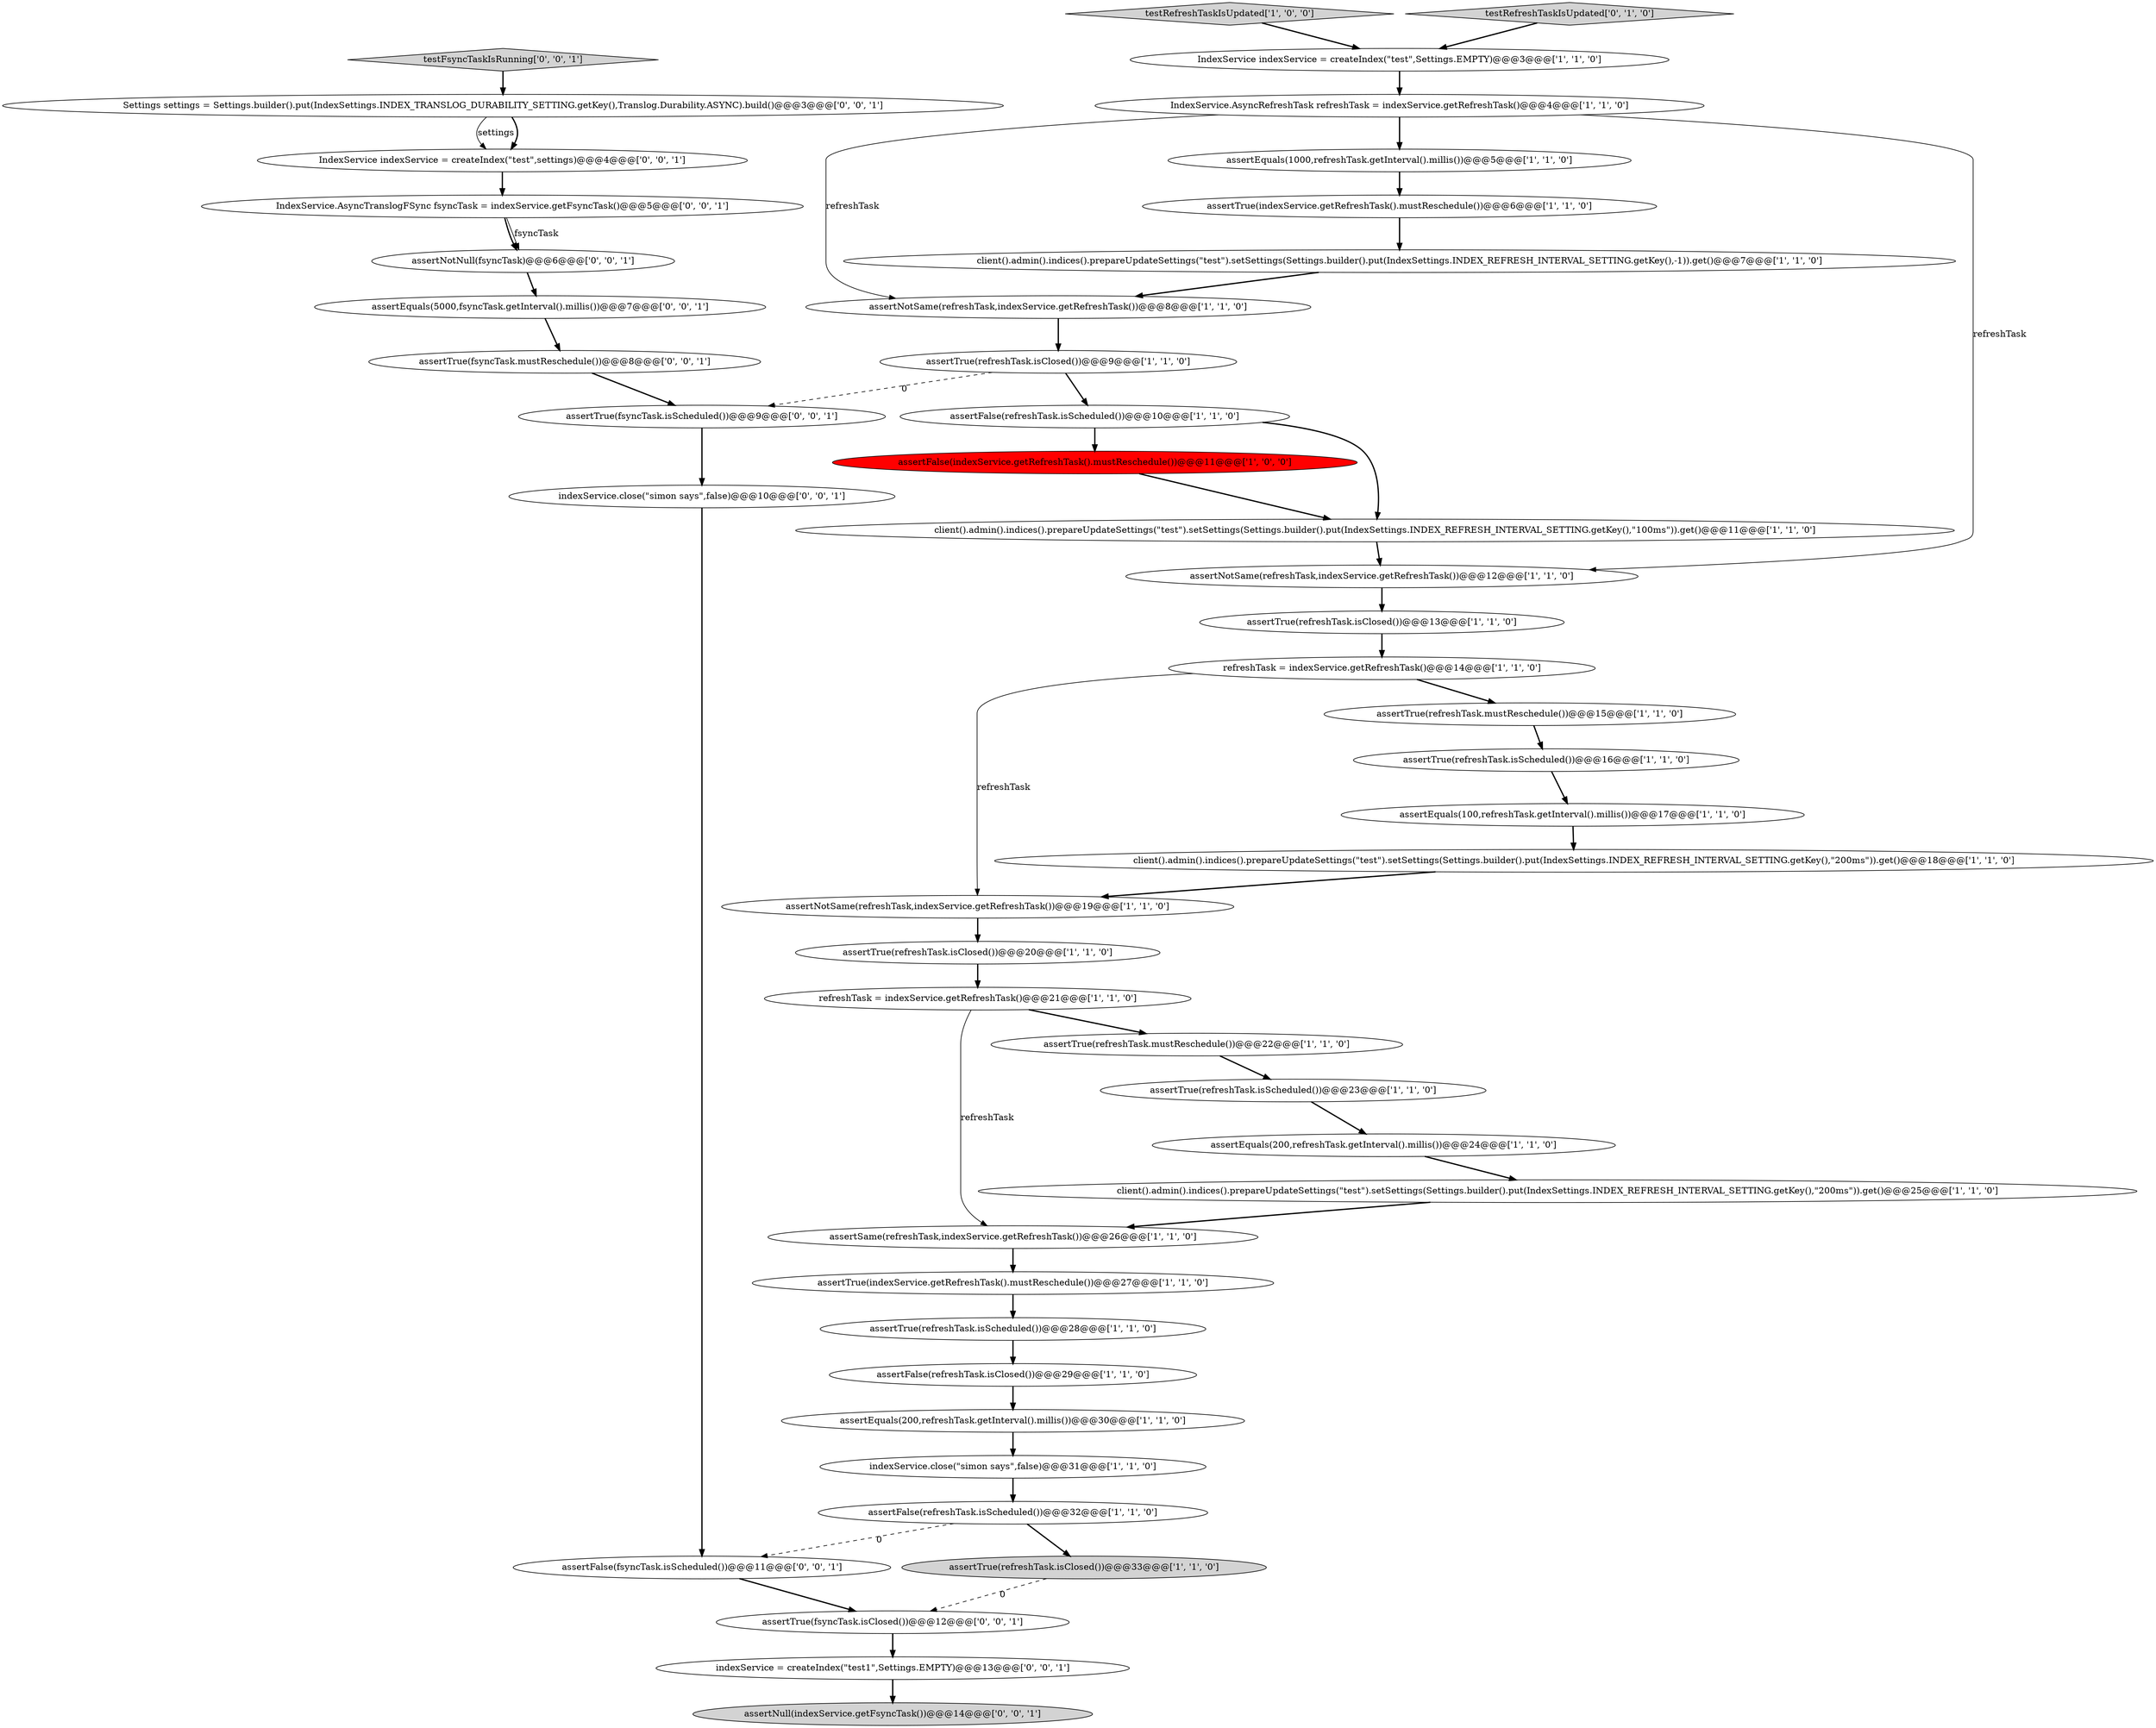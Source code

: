 digraph {
19 [style = filled, label = "assertFalse(indexService.getRefreshTask().mustReschedule())@@@11@@@['1', '0', '0']", fillcolor = red, shape = ellipse image = "AAA1AAABBB1BBB"];
14 [style = filled, label = "client().admin().indices().prepareUpdateSettings(\"test\").setSettings(Settings.builder().put(IndexSettings.INDEX_REFRESH_INTERVAL_SETTING.getKey(),\"200ms\")).get()@@@25@@@['1', '1', '0']", fillcolor = white, shape = ellipse image = "AAA0AAABBB1BBB"];
32 [style = filled, label = "client().admin().indices().prepareUpdateSettings(\"test\").setSettings(Settings.builder().put(IndexSettings.INDEX_REFRESH_INTERVAL_SETTING.getKey(),\"100ms\")).get()@@@11@@@['1', '1', '0']", fillcolor = white, shape = ellipse image = "AAA0AAABBB1BBB"];
18 [style = filled, label = "testRefreshTaskIsUpdated['1', '0', '0']", fillcolor = lightgray, shape = diamond image = "AAA0AAABBB1BBB"];
42 [style = filled, label = "Settings settings = Settings.builder().put(IndexSettings.INDEX_TRANSLOG_DURABILITY_SETTING.getKey(),Translog.Durability.ASYNC).build()@@@3@@@['0', '0', '1']", fillcolor = white, shape = ellipse image = "AAA0AAABBB3BBB"];
0 [style = filled, label = "assertTrue(refreshTask.mustReschedule())@@@22@@@['1', '1', '0']", fillcolor = white, shape = ellipse image = "AAA0AAABBB1BBB"];
15 [style = filled, label = "assertEquals(200,refreshTask.getInterval().millis())@@@30@@@['1', '1', '0']", fillcolor = white, shape = ellipse image = "AAA0AAABBB1BBB"];
16 [style = filled, label = "assertTrue(refreshTask.isScheduled())@@@16@@@['1', '1', '0']", fillcolor = white, shape = ellipse image = "AAA0AAABBB1BBB"];
35 [style = filled, label = "indexService = createIndex(\"test1\",Settings.EMPTY)@@@13@@@['0', '0', '1']", fillcolor = white, shape = ellipse image = "AAA0AAABBB3BBB"];
12 [style = filled, label = "assertEquals(100,refreshTask.getInterval().millis())@@@17@@@['1', '1', '0']", fillcolor = white, shape = ellipse image = "AAA0AAABBB1BBB"];
2 [style = filled, label = "assertTrue(indexService.getRefreshTask().mustReschedule())@@@27@@@['1', '1', '0']", fillcolor = white, shape = ellipse image = "AAA0AAABBB1BBB"];
22 [style = filled, label = "assertTrue(refreshTask.isScheduled())@@@23@@@['1', '1', '0']", fillcolor = white, shape = ellipse image = "AAA0AAABBB1BBB"];
41 [style = filled, label = "assertEquals(5000,fsyncTask.getInterval().millis())@@@7@@@['0', '0', '1']", fillcolor = white, shape = ellipse image = "AAA0AAABBB3BBB"];
10 [style = filled, label = "IndexService.AsyncRefreshTask refreshTask = indexService.getRefreshTask()@@@4@@@['1', '1', '0']", fillcolor = white, shape = ellipse image = "AAA0AAABBB1BBB"];
17 [style = filled, label = "client().admin().indices().prepareUpdateSettings(\"test\").setSettings(Settings.builder().put(IndexSettings.INDEX_REFRESH_INTERVAL_SETTING.getKey(),\"200ms\")).get()@@@18@@@['1', '1', '0']", fillcolor = white, shape = ellipse image = "AAA0AAABBB1BBB"];
4 [style = filled, label = "assertTrue(refreshTask.isClosed())@@@13@@@['1', '1', '0']", fillcolor = white, shape = ellipse image = "AAA0AAABBB1BBB"];
40 [style = filled, label = "assertTrue(fsyncTask.isScheduled())@@@9@@@['0', '0', '1']", fillcolor = white, shape = ellipse image = "AAA0AAABBB3BBB"];
7 [style = filled, label = "assertTrue(refreshTask.isScheduled())@@@28@@@['1', '1', '0']", fillcolor = white, shape = ellipse image = "AAA0AAABBB1BBB"];
27 [style = filled, label = "refreshTask = indexService.getRefreshTask()@@@21@@@['1', '1', '0']", fillcolor = white, shape = ellipse image = "AAA0AAABBB1BBB"];
45 [style = filled, label = "assertNull(indexService.getFsyncTask())@@@14@@@['0', '0', '1']", fillcolor = lightgray, shape = ellipse image = "AAA0AAABBB3BBB"];
37 [style = filled, label = "indexService.close(\"simon says\",false)@@@10@@@['0', '0', '1']", fillcolor = white, shape = ellipse image = "AAA0AAABBB3BBB"];
23 [style = filled, label = "assertEquals(200,refreshTask.getInterval().millis())@@@24@@@['1', '1', '0']", fillcolor = white, shape = ellipse image = "AAA0AAABBB1BBB"];
24 [style = filled, label = "assertFalse(refreshTask.isScheduled())@@@32@@@['1', '1', '0']", fillcolor = white, shape = ellipse image = "AAA0AAABBB1BBB"];
3 [style = filled, label = "refreshTask = indexService.getRefreshTask()@@@14@@@['1', '1', '0']", fillcolor = white, shape = ellipse image = "AAA0AAABBB1BBB"];
44 [style = filled, label = "assertTrue(fsyncTask.mustReschedule())@@@8@@@['0', '0', '1']", fillcolor = white, shape = ellipse image = "AAA0AAABBB3BBB"];
39 [style = filled, label = "IndexService.AsyncTranslogFSync fsyncTask = indexService.getFsyncTask()@@@5@@@['0', '0', '1']", fillcolor = white, shape = ellipse image = "AAA0AAABBB3BBB"];
11 [style = filled, label = "assertEquals(1000,refreshTask.getInterval().millis())@@@5@@@['1', '1', '0']", fillcolor = white, shape = ellipse image = "AAA0AAABBB1BBB"];
29 [style = filled, label = "indexService.close(\"simon says\",false)@@@31@@@['1', '1', '0']", fillcolor = white, shape = ellipse image = "AAA0AAABBB1BBB"];
46 [style = filled, label = "IndexService indexService = createIndex(\"test\",settings)@@@4@@@['0', '0', '1']", fillcolor = white, shape = ellipse image = "AAA0AAABBB3BBB"];
26 [style = filled, label = "assertSame(refreshTask,indexService.getRefreshTask())@@@26@@@['1', '1', '0']", fillcolor = white, shape = ellipse image = "AAA0AAABBB1BBB"];
43 [style = filled, label = "assertTrue(fsyncTask.isClosed())@@@12@@@['0', '0', '1']", fillcolor = white, shape = ellipse image = "AAA0AAABBB3BBB"];
30 [style = filled, label = "assertNotSame(refreshTask,indexService.getRefreshTask())@@@12@@@['1', '1', '0']", fillcolor = white, shape = ellipse image = "AAA0AAABBB1BBB"];
1 [style = filled, label = "assertTrue(refreshTask.isClosed())@@@33@@@['1', '1', '0']", fillcolor = lightgray, shape = ellipse image = "AAA0AAABBB1BBB"];
25 [style = filled, label = "assertTrue(indexService.getRefreshTask().mustReschedule())@@@6@@@['1', '1', '0']", fillcolor = white, shape = ellipse image = "AAA0AAABBB1BBB"];
31 [style = filled, label = "assertNotSame(refreshTask,indexService.getRefreshTask())@@@8@@@['1', '1', '0']", fillcolor = white, shape = ellipse image = "AAA0AAABBB1BBB"];
8 [style = filled, label = "assertTrue(refreshTask.isClosed())@@@9@@@['1', '1', '0']", fillcolor = white, shape = ellipse image = "AAA0AAABBB1BBB"];
9 [style = filled, label = "assertTrue(refreshTask.mustReschedule())@@@15@@@['1', '1', '0']", fillcolor = white, shape = ellipse image = "AAA0AAABBB1BBB"];
5 [style = filled, label = "IndexService indexService = createIndex(\"test\",Settings.EMPTY)@@@3@@@['1', '1', '0']", fillcolor = white, shape = ellipse image = "AAA0AAABBB1BBB"];
28 [style = filled, label = "assertFalse(refreshTask.isClosed())@@@29@@@['1', '1', '0']", fillcolor = white, shape = ellipse image = "AAA0AAABBB1BBB"];
21 [style = filled, label = "assertFalse(refreshTask.isScheduled())@@@10@@@['1', '1', '0']", fillcolor = white, shape = ellipse image = "AAA0AAABBB1BBB"];
38 [style = filled, label = "assertFalse(fsyncTask.isScheduled())@@@11@@@['0', '0', '1']", fillcolor = white, shape = ellipse image = "AAA0AAABBB3BBB"];
34 [style = filled, label = "testFsyncTaskIsRunning['0', '0', '1']", fillcolor = lightgray, shape = diamond image = "AAA0AAABBB3BBB"];
13 [style = filled, label = "assertNotSame(refreshTask,indexService.getRefreshTask())@@@19@@@['1', '1', '0']", fillcolor = white, shape = ellipse image = "AAA0AAABBB1BBB"];
20 [style = filled, label = "client().admin().indices().prepareUpdateSettings(\"test\").setSettings(Settings.builder().put(IndexSettings.INDEX_REFRESH_INTERVAL_SETTING.getKey(),-1)).get()@@@7@@@['1', '1', '0']", fillcolor = white, shape = ellipse image = "AAA0AAABBB1BBB"];
33 [style = filled, label = "testRefreshTaskIsUpdated['0', '1', '0']", fillcolor = lightgray, shape = diamond image = "AAA0AAABBB2BBB"];
6 [style = filled, label = "assertTrue(refreshTask.isClosed())@@@20@@@['1', '1', '0']", fillcolor = white, shape = ellipse image = "AAA0AAABBB1BBB"];
36 [style = filled, label = "assertNotNull(fsyncTask)@@@6@@@['0', '0', '1']", fillcolor = white, shape = ellipse image = "AAA0AAABBB3BBB"];
5->10 [style = bold, label=""];
4->3 [style = bold, label=""];
27->26 [style = solid, label="refreshTask"];
8->40 [style = dashed, label="0"];
28->15 [style = bold, label=""];
42->46 [style = bold, label=""];
21->19 [style = bold, label=""];
27->0 [style = bold, label=""];
36->41 [style = bold, label=""];
1->43 [style = dashed, label="0"];
39->36 [style = solid, label="fsyncTask"];
10->31 [style = solid, label="refreshTask"];
10->30 [style = solid, label="refreshTask"];
12->17 [style = bold, label=""];
44->40 [style = bold, label=""];
20->31 [style = bold, label=""];
34->42 [style = bold, label=""];
46->39 [style = bold, label=""];
33->5 [style = bold, label=""];
32->30 [style = bold, label=""];
22->23 [style = bold, label=""];
9->16 [style = bold, label=""];
23->14 [style = bold, label=""];
3->9 [style = bold, label=""];
14->26 [style = bold, label=""];
6->27 [style = bold, label=""];
26->2 [style = bold, label=""];
25->20 [style = bold, label=""];
19->32 [style = bold, label=""];
7->28 [style = bold, label=""];
43->35 [style = bold, label=""];
30->4 [style = bold, label=""];
37->38 [style = bold, label=""];
18->5 [style = bold, label=""];
0->22 [style = bold, label=""];
21->32 [style = bold, label=""];
35->45 [style = bold, label=""];
8->21 [style = bold, label=""];
3->13 [style = solid, label="refreshTask"];
17->13 [style = bold, label=""];
2->7 [style = bold, label=""];
13->6 [style = bold, label=""];
24->1 [style = bold, label=""];
29->24 [style = bold, label=""];
39->36 [style = bold, label=""];
31->8 [style = bold, label=""];
16->12 [style = bold, label=""];
41->44 [style = bold, label=""];
15->29 [style = bold, label=""];
24->38 [style = dashed, label="0"];
38->43 [style = bold, label=""];
11->25 [style = bold, label=""];
40->37 [style = bold, label=""];
42->46 [style = solid, label="settings"];
10->11 [style = bold, label=""];
}
